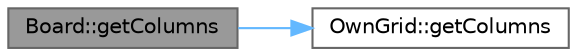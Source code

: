 digraph "Board::getColumns"
{
 // LATEX_PDF_SIZE
  bgcolor="transparent";
  edge [fontname=Helvetica,fontsize=10,labelfontname=Helvetica,labelfontsize=10];
  node [fontname=Helvetica,fontsize=10,shape=box,height=0.2,width=0.4];
  rankdir="LR";
  Node1 [id="Node000001",label="Board::getColumns",height=0.2,width=0.4,color="gray40", fillcolor="grey60", style="filled", fontcolor="black",tooltip="Getter function to retrieve the number of columns in the board's ownGrid."];
  Node1 -> Node2 [id="edge1_Node000001_Node000002",color="steelblue1",style="solid",tooltip=" "];
  Node2 [id="Node000002",label="OwnGrid::getColumns",height=0.2,width=0.4,color="grey40", fillcolor="white", style="filled",URL="$class_own_grid.html#a8c6b6770bf6fba175c4fe07f86d18f6e",tooltip="Get the number of columns in the grid."];
}
